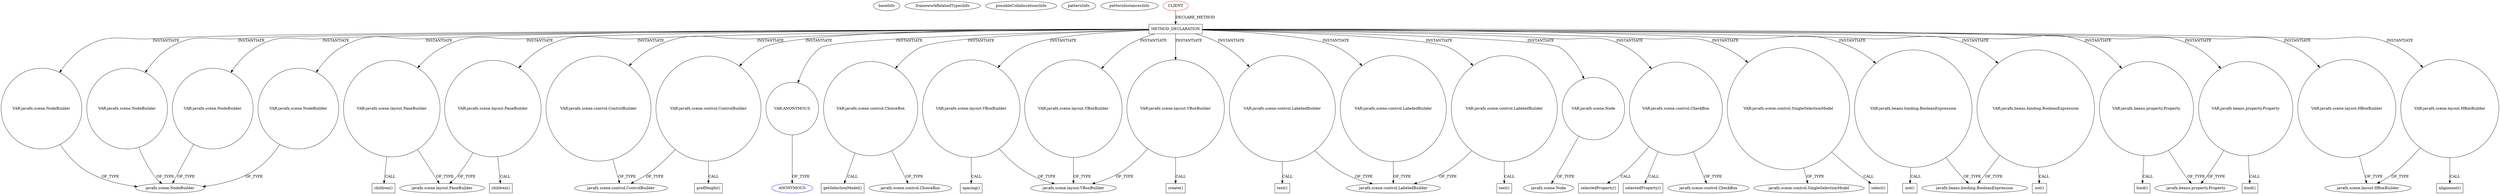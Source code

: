 digraph {
baseInfo[graphId=3356,category="pattern",isAnonymous=false,possibleRelation=false]
frameworkRelatedTypesInfo[]
possibleCollaborationsInfo[]
patternInfo[frequency=2.0,patternRootClient=0]
patternInstancesInfo[0="yorlov-VirtualPointer~/yorlov-VirtualPointer/VirtualPointer-master/src/com/blogspot/captain1653/options/OptionsStage.java~OptionsStage~4889",1="SaiPradeepDandem-javafx2-gradient-builder~/SaiPradeepDandem-javafx2-gradient-builder/javafx2-gradient-builder-master/src/main/java/com/javafx/gradientbuilder/application/RadialSettingsLayout.java~RadialSettingsLayout~1170"]
77[label="javafx.scene.control.ControlBuilder",vertexType="FRAMEWORK_CLASS_TYPE",isFrameworkType=false]
152[label="VAR:javafx.scene.control.ControlBuilder",vertexType="VARIABLE_EXPRESION",isFrameworkType=false,shape=circle]
153[label="prefHeight()",vertexType="INSIDE_CALL",isFrameworkType=false,shape=box]
16[label="METHOD_DECLARATION",vertexType="CLIENT_METHOD_DECLARATION",isFrameworkType=false,shape=box]
0[label="CLIENT",vertexType="ROOT_CLIENT_CLASS_DECLARATION",isFrameworkType=false,color=red]
51[label="VAR:javafx.scene.NodeBuilder",vertexType="VARIABLE_EXPRESION",isFrameworkType=false,shape=circle]
173[label="VAR:javafx.scene.NodeBuilder",vertexType="VARIABLE_EXPRESION",isFrameworkType=false,shape=circle]
131[label="VAR:javafx.scene.NodeBuilder",vertexType="VARIABLE_EXPRESION",isFrameworkType=false,shape=circle]
261[label="VAR:javafx.scene.NodeBuilder",vertexType="VARIABLE_EXPRESION",isFrameworkType=false,shape=circle]
231[label="VAR:javafx.scene.layout.PaneBuilder",vertexType="VARIABLE_EXPRESION",isFrameworkType=false,shape=circle]
232[label="children()",vertexType="INSIDE_CALL",isFrameworkType=false,shape=box]
187[label="VAR:javafx.scene.layout.PaneBuilder",vertexType="VARIABLE_EXPRESION",isFrameworkType=false,shape=circle]
188[label="children()",vertexType="INSIDE_CALL",isFrameworkType=false,shape=box]
313[label="VAR:ANONYMOUS",vertexType="VARIABLE_EXPRESION",isFrameworkType=false,shape=circle]
53[label="javafx.scene.NodeBuilder",vertexType="FRAMEWORK_CLASS_TYPE",isFrameworkType=false]
284[label="VAR:javafx.scene.control.ChoiceBox",vertexType="VARIABLE_EXPRESION",isFrameworkType=false,shape=circle]
5[label="javafx.scene.control.ChoiceBox",vertexType="FRAMEWORK_CLASS_TYPE",isFrameworkType=false]
285[label="getSelectionModel()",vertexType="INSIDE_CALL",isFrameworkType=false,shape=box]
39[label="VAR:javafx.scene.layout.VBoxBuilder",vertexType="VARIABLE_EXPRESION",isFrameworkType=false,shape=circle]
40[label="spacing()",vertexType="INSIDE_CALL",isFrameworkType=false,shape=box]
45[label="VAR:javafx.scene.layout.VBoxBuilder",vertexType="VARIABLE_EXPRESION",isFrameworkType=false,shape=circle]
93[label="VAR:javafx.scene.layout.VBoxBuilder",vertexType="VARIABLE_EXPRESION",isFrameworkType=false,shape=circle]
314[label="ANONYMOUS",vertexType="REFERENCE_ANONYMOUS_DECLARATION",isFrameworkType=false,color=blue]
100[label="create()",vertexType="INSIDE_CALL",isFrameworkType=false,shape=box]
161[label="VAR:javafx.scene.control.LabeledBuilder",vertexType="VARIABLE_EXPRESION",isFrameworkType=false,shape=circle]
109[label="javafx.scene.control.LabeledBuilder",vertexType="FRAMEWORK_CLASS_TYPE",isFrameworkType=false]
162[label="text()",vertexType="INSIDE_CALL",isFrameworkType=false,shape=box]
107[label="VAR:javafx.scene.control.LabeledBuilder",vertexType="VARIABLE_EXPRESION",isFrameworkType=false,shape=circle]
108[label="text()",vertexType="INSIDE_CALL",isFrameworkType=false,shape=box]
158[label="VAR:javafx.scene.control.LabeledBuilder",vertexType="VARIABLE_EXPRESION",isFrameworkType=false,shape=circle]
223[label="VAR:javafx.scene.control.ControlBuilder",vertexType="VARIABLE_EXPRESION",isFrameworkType=false,shape=circle]
38[label="javafx.scene.layout.PaneBuilder",vertexType="FRAMEWORK_CLASS_TYPE",isFrameworkType=false]
302[label="VAR:javafx.scene.Node",vertexType="VARIABLE_EXPRESION",isFrameworkType=false,shape=circle]
292[label="javafx.scene.Node",vertexType="FRAMEWORK_CLASS_TYPE",isFrameworkType=false]
35[label="javafx.scene.layout.VBoxBuilder",vertexType="FRAMEWORK_CLASS_TYPE",isFrameworkType=false]
296[label="VAR:javafx.scene.control.CheckBox",vertexType="VARIABLE_EXPRESION",isFrameworkType=false,shape=circle]
309[label="selectedProperty()",vertexType="INSIDE_CALL",isFrameworkType=false,shape=box]
297[label="selectedProperty()",vertexType="INSIDE_CALL",isFrameworkType=false,shape=box]
281[label="VAR:javafx.scene.control.SingleSelectionModel",vertexType="VARIABLE_EXPRESION",isFrameworkType=false,shape=circle]
282[label="select()",vertexType="INSIDE_CALL",isFrameworkType=false,shape=box]
283[label="javafx.scene.control.SingleSelectionModel",vertexType="FRAMEWORK_CLASS_TYPE",isFrameworkType=false]
293[label="VAR:javafx.beans.binding.BooleanExpression",vertexType="VARIABLE_EXPRESION",isFrameworkType=false,shape=circle]
295[label="javafx.beans.binding.BooleanExpression",vertexType="FRAMEWORK_CLASS_TYPE",isFrameworkType=false]
294[label="not()",vertexType="INSIDE_CALL",isFrameworkType=false,shape=box]
305[label="VAR:javafx.beans.binding.BooleanExpression",vertexType="VARIABLE_EXPRESION",isFrameworkType=false,shape=circle]
306[label="not()",vertexType="INSIDE_CALL",isFrameworkType=false,shape=box]
299[label="VAR:javafx.beans.property.Property",vertexType="VARIABLE_EXPRESION",isFrameworkType=false,shape=circle]
289[label="javafx.beans.property.Property",vertexType="FRAMEWORK_INTERFACE_TYPE",isFrameworkType=false]
300[label="bind()",vertexType="INSIDE_CALL",isFrameworkType=false,shape=box]
287[label="VAR:javafx.beans.property.Property",vertexType="VARIABLE_EXPRESION",isFrameworkType=false,shape=circle]
288[label="bind()",vertexType="INSIDE_CALL",isFrameworkType=false,shape=box]
119[label="VAR:javafx.scene.layout.HBoxBuilder",vertexType="VARIABLE_EXPRESION",isFrameworkType=false,shape=circle]
115[label="javafx.scene.layout.HBoxBuilder",vertexType="FRAMEWORK_CLASS_TYPE",isFrameworkType=false]
120[label="alignment()",vertexType="INSIDE_CALL",isFrameworkType=false,shape=box]
3[label="javafx.scene.control.CheckBox",vertexType="FRAMEWORK_CLASS_TYPE",isFrameworkType=false]
113[label="VAR:javafx.scene.layout.HBoxBuilder",vertexType="VARIABLE_EXPRESION",isFrameworkType=false,shape=circle]
231->38[label="OF_TYPE"]
296->297[label="CALL"]
16->261[label="INSTANTIATE"]
16->284[label="INSTANTIATE"]
16->293[label="INSTANTIATE"]
39->40[label="CALL"]
296->309[label="CALL"]
187->188[label="CALL"]
293->294[label="CALL"]
299->300[label="CALL"]
16->223[label="INSTANTIATE"]
293->295[label="OF_TYPE"]
51->53[label="OF_TYPE"]
131->53[label="OF_TYPE"]
16->131[label="INSTANTIATE"]
302->292[label="OF_TYPE"]
284->285[label="CALL"]
45->100[label="CALL"]
223->77[label="OF_TYPE"]
313->314[label="OF_TYPE"]
16->45[label="INSTANTIATE"]
16->107[label="INSTANTIATE"]
0->16[label="DECLARE_METHOD"]
16->302[label="INSTANTIATE"]
16->113[label="INSTANTIATE"]
284->5[label="OF_TYPE"]
16->39[label="INSTANTIATE"]
16->287[label="INSTANTIATE"]
39->35[label="OF_TYPE"]
161->162[label="CALL"]
119->115[label="OF_TYPE"]
45->35[label="OF_TYPE"]
107->108[label="CALL"]
281->283[label="OF_TYPE"]
158->109[label="OF_TYPE"]
16->296[label="INSTANTIATE"]
287->289[label="OF_TYPE"]
16->93[label="INSTANTIATE"]
305->306[label="CALL"]
107->109[label="OF_TYPE"]
161->109[label="OF_TYPE"]
231->232[label="CALL"]
16->51[label="INSTANTIATE"]
299->289[label="OF_TYPE"]
152->153[label="CALL"]
113->115[label="OF_TYPE"]
305->295[label="OF_TYPE"]
173->53[label="OF_TYPE"]
16->281[label="INSTANTIATE"]
16->305[label="INSTANTIATE"]
119->120[label="CALL"]
152->77[label="OF_TYPE"]
16->231[label="INSTANTIATE"]
16->152[label="INSTANTIATE"]
16->299[label="INSTANTIATE"]
93->35[label="OF_TYPE"]
261->53[label="OF_TYPE"]
16->119[label="INSTANTIATE"]
187->38[label="OF_TYPE"]
16->313[label="INSTANTIATE"]
296->3[label="OF_TYPE"]
16->173[label="INSTANTIATE"]
16->187[label="INSTANTIATE"]
16->158[label="INSTANTIATE"]
16->161[label="INSTANTIATE"]
287->288[label="CALL"]
281->282[label="CALL"]
}
